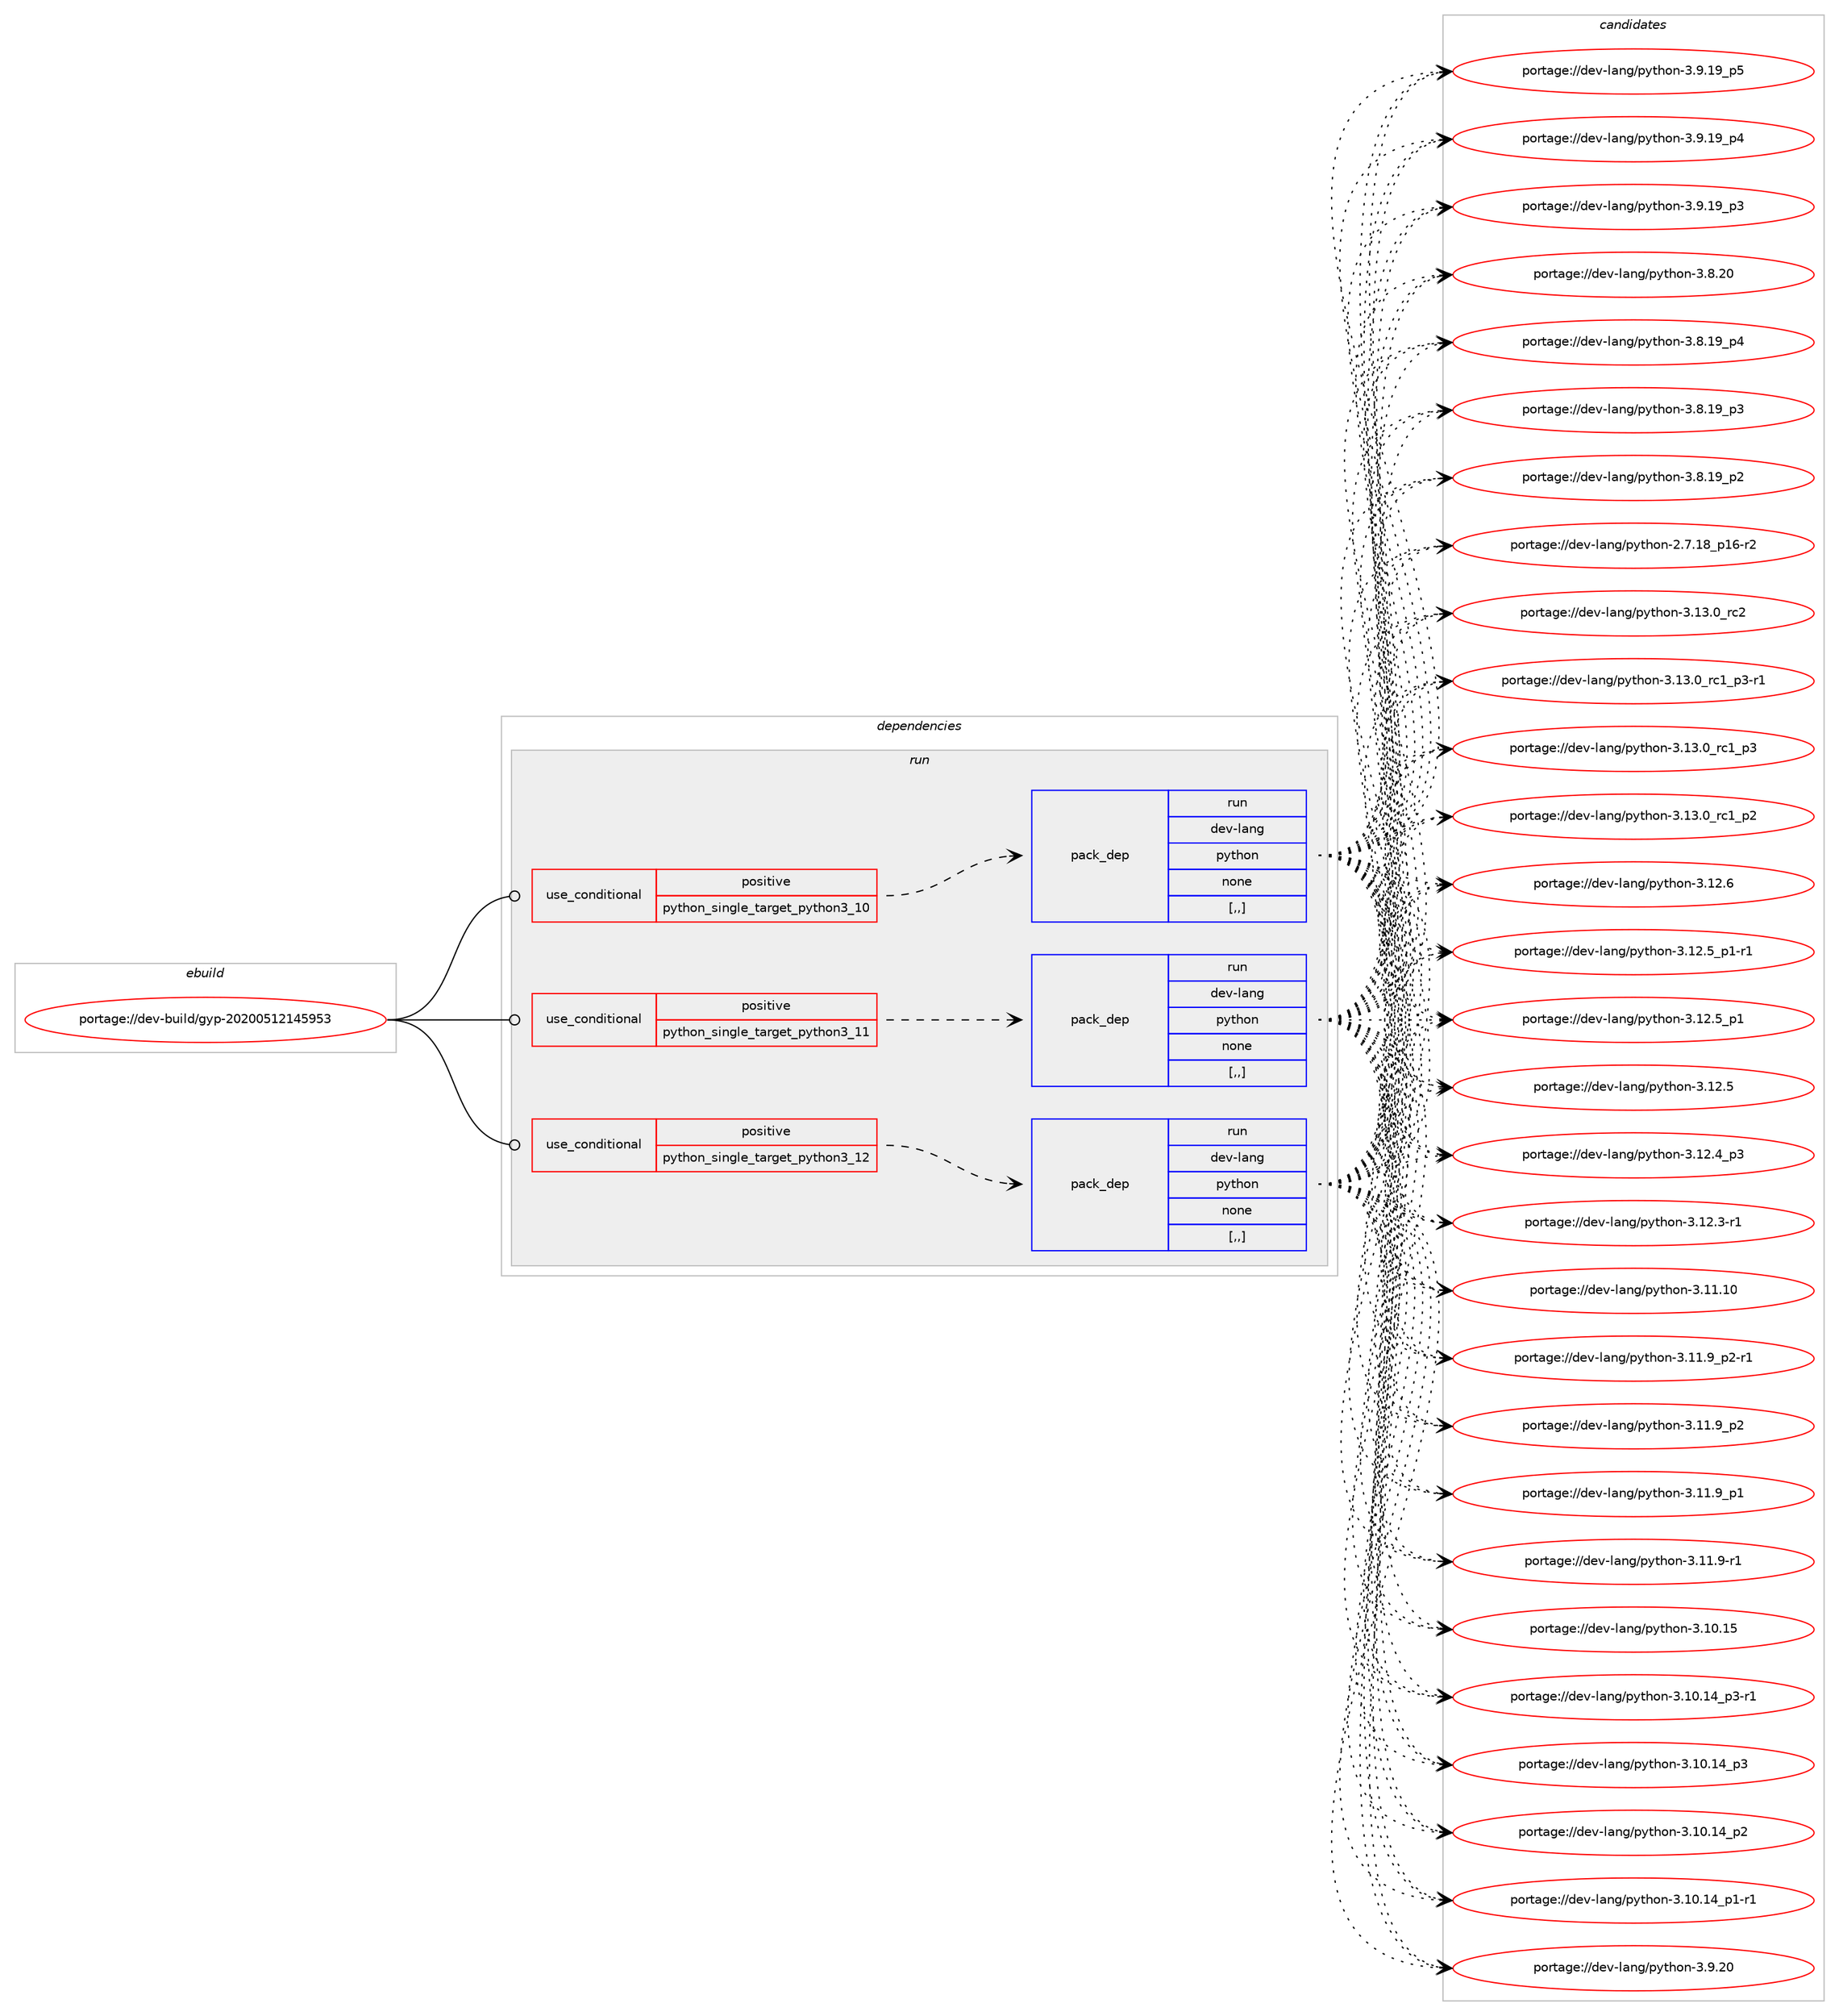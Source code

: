 digraph prolog {

# *************
# Graph options
# *************

newrank=true;
concentrate=true;
compound=true;
graph [rankdir=LR,fontname=Helvetica,fontsize=10,ranksep=1.5];#, ranksep=2.5, nodesep=0.2];
edge  [arrowhead=vee];
node  [fontname=Helvetica,fontsize=10];

# **********
# The ebuild
# **********

subgraph cluster_leftcol {
color=gray;
label=<<i>ebuild</i>>;
id [label="portage://dev-build/gyp-20200512145953", color=red, width=4, href="../dev-build/gyp-20200512145953.svg"];
}

# ****************
# The dependencies
# ****************

subgraph cluster_midcol {
color=gray;
label=<<i>dependencies</i>>;
subgraph cluster_compile {
fillcolor="#eeeeee";
style=filled;
label=<<i>compile</i>>;
}
subgraph cluster_compileandrun {
fillcolor="#eeeeee";
style=filled;
label=<<i>compile and run</i>>;
}
subgraph cluster_run {
fillcolor="#eeeeee";
style=filled;
label=<<i>run</i>>;
subgraph cond146606 {
dependency558073 [label=<<TABLE BORDER="0" CELLBORDER="1" CELLSPACING="0" CELLPADDING="4"><TR><TD ROWSPAN="3" CELLPADDING="10">use_conditional</TD></TR><TR><TD>positive</TD></TR><TR><TD>python_single_target_python3_10</TD></TR></TABLE>>, shape=none, color=red];
subgraph pack406945 {
dependency558074 [label=<<TABLE BORDER="0" CELLBORDER="1" CELLSPACING="0" CELLPADDING="4" WIDTH="220"><TR><TD ROWSPAN="6" CELLPADDING="30">pack_dep</TD></TR><TR><TD WIDTH="110">run</TD></TR><TR><TD>dev-lang</TD></TR><TR><TD>python</TD></TR><TR><TD>none</TD></TR><TR><TD>[,,]</TD></TR></TABLE>>, shape=none, color=blue];
}
dependency558073:e -> dependency558074:w [weight=20,style="dashed",arrowhead="vee"];
}
id:e -> dependency558073:w [weight=20,style="solid",arrowhead="odot"];
subgraph cond146607 {
dependency558075 [label=<<TABLE BORDER="0" CELLBORDER="1" CELLSPACING="0" CELLPADDING="4"><TR><TD ROWSPAN="3" CELLPADDING="10">use_conditional</TD></TR><TR><TD>positive</TD></TR><TR><TD>python_single_target_python3_11</TD></TR></TABLE>>, shape=none, color=red];
subgraph pack406946 {
dependency558076 [label=<<TABLE BORDER="0" CELLBORDER="1" CELLSPACING="0" CELLPADDING="4" WIDTH="220"><TR><TD ROWSPAN="6" CELLPADDING="30">pack_dep</TD></TR><TR><TD WIDTH="110">run</TD></TR><TR><TD>dev-lang</TD></TR><TR><TD>python</TD></TR><TR><TD>none</TD></TR><TR><TD>[,,]</TD></TR></TABLE>>, shape=none, color=blue];
}
dependency558075:e -> dependency558076:w [weight=20,style="dashed",arrowhead="vee"];
}
id:e -> dependency558075:w [weight=20,style="solid",arrowhead="odot"];
subgraph cond146608 {
dependency558077 [label=<<TABLE BORDER="0" CELLBORDER="1" CELLSPACING="0" CELLPADDING="4"><TR><TD ROWSPAN="3" CELLPADDING="10">use_conditional</TD></TR><TR><TD>positive</TD></TR><TR><TD>python_single_target_python3_12</TD></TR></TABLE>>, shape=none, color=red];
subgraph pack406947 {
dependency558078 [label=<<TABLE BORDER="0" CELLBORDER="1" CELLSPACING="0" CELLPADDING="4" WIDTH="220"><TR><TD ROWSPAN="6" CELLPADDING="30">pack_dep</TD></TR><TR><TD WIDTH="110">run</TD></TR><TR><TD>dev-lang</TD></TR><TR><TD>python</TD></TR><TR><TD>none</TD></TR><TR><TD>[,,]</TD></TR></TABLE>>, shape=none, color=blue];
}
dependency558077:e -> dependency558078:w [weight=20,style="dashed",arrowhead="vee"];
}
id:e -> dependency558077:w [weight=20,style="solid",arrowhead="odot"];
}
}

# **************
# The candidates
# **************

subgraph cluster_choices {
rank=same;
color=gray;
label=<<i>candidates</i>>;

subgraph choice406945 {
color=black;
nodesep=1;
choice10010111845108971101034711212111610411111045514649514648951149950 [label="portage://dev-lang/python-3.13.0_rc2", color=red, width=4,href="../dev-lang/python-3.13.0_rc2.svg"];
choice1001011184510897110103471121211161041111104551464951464895114994995112514511449 [label="portage://dev-lang/python-3.13.0_rc1_p3-r1", color=red, width=4,href="../dev-lang/python-3.13.0_rc1_p3-r1.svg"];
choice100101118451089711010347112121116104111110455146495146489511499499511251 [label="portage://dev-lang/python-3.13.0_rc1_p3", color=red, width=4,href="../dev-lang/python-3.13.0_rc1_p3.svg"];
choice100101118451089711010347112121116104111110455146495146489511499499511250 [label="portage://dev-lang/python-3.13.0_rc1_p2", color=red, width=4,href="../dev-lang/python-3.13.0_rc1_p2.svg"];
choice10010111845108971101034711212111610411111045514649504654 [label="portage://dev-lang/python-3.12.6", color=red, width=4,href="../dev-lang/python-3.12.6.svg"];
choice1001011184510897110103471121211161041111104551464950465395112494511449 [label="portage://dev-lang/python-3.12.5_p1-r1", color=red, width=4,href="../dev-lang/python-3.12.5_p1-r1.svg"];
choice100101118451089711010347112121116104111110455146495046539511249 [label="portage://dev-lang/python-3.12.5_p1", color=red, width=4,href="../dev-lang/python-3.12.5_p1.svg"];
choice10010111845108971101034711212111610411111045514649504653 [label="portage://dev-lang/python-3.12.5", color=red, width=4,href="../dev-lang/python-3.12.5.svg"];
choice100101118451089711010347112121116104111110455146495046529511251 [label="portage://dev-lang/python-3.12.4_p3", color=red, width=4,href="../dev-lang/python-3.12.4_p3.svg"];
choice100101118451089711010347112121116104111110455146495046514511449 [label="portage://dev-lang/python-3.12.3-r1", color=red, width=4,href="../dev-lang/python-3.12.3-r1.svg"];
choice1001011184510897110103471121211161041111104551464949464948 [label="portage://dev-lang/python-3.11.10", color=red, width=4,href="../dev-lang/python-3.11.10.svg"];
choice1001011184510897110103471121211161041111104551464949465795112504511449 [label="portage://dev-lang/python-3.11.9_p2-r1", color=red, width=4,href="../dev-lang/python-3.11.9_p2-r1.svg"];
choice100101118451089711010347112121116104111110455146494946579511250 [label="portage://dev-lang/python-3.11.9_p2", color=red, width=4,href="../dev-lang/python-3.11.9_p2.svg"];
choice100101118451089711010347112121116104111110455146494946579511249 [label="portage://dev-lang/python-3.11.9_p1", color=red, width=4,href="../dev-lang/python-3.11.9_p1.svg"];
choice100101118451089711010347112121116104111110455146494946574511449 [label="portage://dev-lang/python-3.11.9-r1", color=red, width=4,href="../dev-lang/python-3.11.9-r1.svg"];
choice1001011184510897110103471121211161041111104551464948464953 [label="portage://dev-lang/python-3.10.15", color=red, width=4,href="../dev-lang/python-3.10.15.svg"];
choice100101118451089711010347112121116104111110455146494846495295112514511449 [label="portage://dev-lang/python-3.10.14_p3-r1", color=red, width=4,href="../dev-lang/python-3.10.14_p3-r1.svg"];
choice10010111845108971101034711212111610411111045514649484649529511251 [label="portage://dev-lang/python-3.10.14_p3", color=red, width=4,href="../dev-lang/python-3.10.14_p3.svg"];
choice10010111845108971101034711212111610411111045514649484649529511250 [label="portage://dev-lang/python-3.10.14_p2", color=red, width=4,href="../dev-lang/python-3.10.14_p2.svg"];
choice100101118451089711010347112121116104111110455146494846495295112494511449 [label="portage://dev-lang/python-3.10.14_p1-r1", color=red, width=4,href="../dev-lang/python-3.10.14_p1-r1.svg"];
choice10010111845108971101034711212111610411111045514657465048 [label="portage://dev-lang/python-3.9.20", color=red, width=4,href="../dev-lang/python-3.9.20.svg"];
choice100101118451089711010347112121116104111110455146574649579511253 [label="portage://dev-lang/python-3.9.19_p5", color=red, width=4,href="../dev-lang/python-3.9.19_p5.svg"];
choice100101118451089711010347112121116104111110455146574649579511252 [label="portage://dev-lang/python-3.9.19_p4", color=red, width=4,href="../dev-lang/python-3.9.19_p4.svg"];
choice100101118451089711010347112121116104111110455146574649579511251 [label="portage://dev-lang/python-3.9.19_p3", color=red, width=4,href="../dev-lang/python-3.9.19_p3.svg"];
choice10010111845108971101034711212111610411111045514656465048 [label="portage://dev-lang/python-3.8.20", color=red, width=4,href="../dev-lang/python-3.8.20.svg"];
choice100101118451089711010347112121116104111110455146564649579511252 [label="portage://dev-lang/python-3.8.19_p4", color=red, width=4,href="../dev-lang/python-3.8.19_p4.svg"];
choice100101118451089711010347112121116104111110455146564649579511251 [label="portage://dev-lang/python-3.8.19_p3", color=red, width=4,href="../dev-lang/python-3.8.19_p3.svg"];
choice100101118451089711010347112121116104111110455146564649579511250 [label="portage://dev-lang/python-3.8.19_p2", color=red, width=4,href="../dev-lang/python-3.8.19_p2.svg"];
choice100101118451089711010347112121116104111110455046554649569511249544511450 [label="portage://dev-lang/python-2.7.18_p16-r2", color=red, width=4,href="../dev-lang/python-2.7.18_p16-r2.svg"];
dependency558074:e -> choice10010111845108971101034711212111610411111045514649514648951149950:w [style=dotted,weight="100"];
dependency558074:e -> choice1001011184510897110103471121211161041111104551464951464895114994995112514511449:w [style=dotted,weight="100"];
dependency558074:e -> choice100101118451089711010347112121116104111110455146495146489511499499511251:w [style=dotted,weight="100"];
dependency558074:e -> choice100101118451089711010347112121116104111110455146495146489511499499511250:w [style=dotted,weight="100"];
dependency558074:e -> choice10010111845108971101034711212111610411111045514649504654:w [style=dotted,weight="100"];
dependency558074:e -> choice1001011184510897110103471121211161041111104551464950465395112494511449:w [style=dotted,weight="100"];
dependency558074:e -> choice100101118451089711010347112121116104111110455146495046539511249:w [style=dotted,weight="100"];
dependency558074:e -> choice10010111845108971101034711212111610411111045514649504653:w [style=dotted,weight="100"];
dependency558074:e -> choice100101118451089711010347112121116104111110455146495046529511251:w [style=dotted,weight="100"];
dependency558074:e -> choice100101118451089711010347112121116104111110455146495046514511449:w [style=dotted,weight="100"];
dependency558074:e -> choice1001011184510897110103471121211161041111104551464949464948:w [style=dotted,weight="100"];
dependency558074:e -> choice1001011184510897110103471121211161041111104551464949465795112504511449:w [style=dotted,weight="100"];
dependency558074:e -> choice100101118451089711010347112121116104111110455146494946579511250:w [style=dotted,weight="100"];
dependency558074:e -> choice100101118451089711010347112121116104111110455146494946579511249:w [style=dotted,weight="100"];
dependency558074:e -> choice100101118451089711010347112121116104111110455146494946574511449:w [style=dotted,weight="100"];
dependency558074:e -> choice1001011184510897110103471121211161041111104551464948464953:w [style=dotted,weight="100"];
dependency558074:e -> choice100101118451089711010347112121116104111110455146494846495295112514511449:w [style=dotted,weight="100"];
dependency558074:e -> choice10010111845108971101034711212111610411111045514649484649529511251:w [style=dotted,weight="100"];
dependency558074:e -> choice10010111845108971101034711212111610411111045514649484649529511250:w [style=dotted,weight="100"];
dependency558074:e -> choice100101118451089711010347112121116104111110455146494846495295112494511449:w [style=dotted,weight="100"];
dependency558074:e -> choice10010111845108971101034711212111610411111045514657465048:w [style=dotted,weight="100"];
dependency558074:e -> choice100101118451089711010347112121116104111110455146574649579511253:w [style=dotted,weight="100"];
dependency558074:e -> choice100101118451089711010347112121116104111110455146574649579511252:w [style=dotted,weight="100"];
dependency558074:e -> choice100101118451089711010347112121116104111110455146574649579511251:w [style=dotted,weight="100"];
dependency558074:e -> choice10010111845108971101034711212111610411111045514656465048:w [style=dotted,weight="100"];
dependency558074:e -> choice100101118451089711010347112121116104111110455146564649579511252:w [style=dotted,weight="100"];
dependency558074:e -> choice100101118451089711010347112121116104111110455146564649579511251:w [style=dotted,weight="100"];
dependency558074:e -> choice100101118451089711010347112121116104111110455146564649579511250:w [style=dotted,weight="100"];
dependency558074:e -> choice100101118451089711010347112121116104111110455046554649569511249544511450:w [style=dotted,weight="100"];
}
subgraph choice406946 {
color=black;
nodesep=1;
choice10010111845108971101034711212111610411111045514649514648951149950 [label="portage://dev-lang/python-3.13.0_rc2", color=red, width=4,href="../dev-lang/python-3.13.0_rc2.svg"];
choice1001011184510897110103471121211161041111104551464951464895114994995112514511449 [label="portage://dev-lang/python-3.13.0_rc1_p3-r1", color=red, width=4,href="../dev-lang/python-3.13.0_rc1_p3-r1.svg"];
choice100101118451089711010347112121116104111110455146495146489511499499511251 [label="portage://dev-lang/python-3.13.0_rc1_p3", color=red, width=4,href="../dev-lang/python-3.13.0_rc1_p3.svg"];
choice100101118451089711010347112121116104111110455146495146489511499499511250 [label="portage://dev-lang/python-3.13.0_rc1_p2", color=red, width=4,href="../dev-lang/python-3.13.0_rc1_p2.svg"];
choice10010111845108971101034711212111610411111045514649504654 [label="portage://dev-lang/python-3.12.6", color=red, width=4,href="../dev-lang/python-3.12.6.svg"];
choice1001011184510897110103471121211161041111104551464950465395112494511449 [label="portage://dev-lang/python-3.12.5_p1-r1", color=red, width=4,href="../dev-lang/python-3.12.5_p1-r1.svg"];
choice100101118451089711010347112121116104111110455146495046539511249 [label="portage://dev-lang/python-3.12.5_p1", color=red, width=4,href="../dev-lang/python-3.12.5_p1.svg"];
choice10010111845108971101034711212111610411111045514649504653 [label="portage://dev-lang/python-3.12.5", color=red, width=4,href="../dev-lang/python-3.12.5.svg"];
choice100101118451089711010347112121116104111110455146495046529511251 [label="portage://dev-lang/python-3.12.4_p3", color=red, width=4,href="../dev-lang/python-3.12.4_p3.svg"];
choice100101118451089711010347112121116104111110455146495046514511449 [label="portage://dev-lang/python-3.12.3-r1", color=red, width=4,href="../dev-lang/python-3.12.3-r1.svg"];
choice1001011184510897110103471121211161041111104551464949464948 [label="portage://dev-lang/python-3.11.10", color=red, width=4,href="../dev-lang/python-3.11.10.svg"];
choice1001011184510897110103471121211161041111104551464949465795112504511449 [label="portage://dev-lang/python-3.11.9_p2-r1", color=red, width=4,href="../dev-lang/python-3.11.9_p2-r1.svg"];
choice100101118451089711010347112121116104111110455146494946579511250 [label="portage://dev-lang/python-3.11.9_p2", color=red, width=4,href="../dev-lang/python-3.11.9_p2.svg"];
choice100101118451089711010347112121116104111110455146494946579511249 [label="portage://dev-lang/python-3.11.9_p1", color=red, width=4,href="../dev-lang/python-3.11.9_p1.svg"];
choice100101118451089711010347112121116104111110455146494946574511449 [label="portage://dev-lang/python-3.11.9-r1", color=red, width=4,href="../dev-lang/python-3.11.9-r1.svg"];
choice1001011184510897110103471121211161041111104551464948464953 [label="portage://dev-lang/python-3.10.15", color=red, width=4,href="../dev-lang/python-3.10.15.svg"];
choice100101118451089711010347112121116104111110455146494846495295112514511449 [label="portage://dev-lang/python-3.10.14_p3-r1", color=red, width=4,href="../dev-lang/python-3.10.14_p3-r1.svg"];
choice10010111845108971101034711212111610411111045514649484649529511251 [label="portage://dev-lang/python-3.10.14_p3", color=red, width=4,href="../dev-lang/python-3.10.14_p3.svg"];
choice10010111845108971101034711212111610411111045514649484649529511250 [label="portage://dev-lang/python-3.10.14_p2", color=red, width=4,href="../dev-lang/python-3.10.14_p2.svg"];
choice100101118451089711010347112121116104111110455146494846495295112494511449 [label="portage://dev-lang/python-3.10.14_p1-r1", color=red, width=4,href="../dev-lang/python-3.10.14_p1-r1.svg"];
choice10010111845108971101034711212111610411111045514657465048 [label="portage://dev-lang/python-3.9.20", color=red, width=4,href="../dev-lang/python-3.9.20.svg"];
choice100101118451089711010347112121116104111110455146574649579511253 [label="portage://dev-lang/python-3.9.19_p5", color=red, width=4,href="../dev-lang/python-3.9.19_p5.svg"];
choice100101118451089711010347112121116104111110455146574649579511252 [label="portage://dev-lang/python-3.9.19_p4", color=red, width=4,href="../dev-lang/python-3.9.19_p4.svg"];
choice100101118451089711010347112121116104111110455146574649579511251 [label="portage://dev-lang/python-3.9.19_p3", color=red, width=4,href="../dev-lang/python-3.9.19_p3.svg"];
choice10010111845108971101034711212111610411111045514656465048 [label="portage://dev-lang/python-3.8.20", color=red, width=4,href="../dev-lang/python-3.8.20.svg"];
choice100101118451089711010347112121116104111110455146564649579511252 [label="portage://dev-lang/python-3.8.19_p4", color=red, width=4,href="../dev-lang/python-3.8.19_p4.svg"];
choice100101118451089711010347112121116104111110455146564649579511251 [label="portage://dev-lang/python-3.8.19_p3", color=red, width=4,href="../dev-lang/python-3.8.19_p3.svg"];
choice100101118451089711010347112121116104111110455146564649579511250 [label="portage://dev-lang/python-3.8.19_p2", color=red, width=4,href="../dev-lang/python-3.8.19_p2.svg"];
choice100101118451089711010347112121116104111110455046554649569511249544511450 [label="portage://dev-lang/python-2.7.18_p16-r2", color=red, width=4,href="../dev-lang/python-2.7.18_p16-r2.svg"];
dependency558076:e -> choice10010111845108971101034711212111610411111045514649514648951149950:w [style=dotted,weight="100"];
dependency558076:e -> choice1001011184510897110103471121211161041111104551464951464895114994995112514511449:w [style=dotted,weight="100"];
dependency558076:e -> choice100101118451089711010347112121116104111110455146495146489511499499511251:w [style=dotted,weight="100"];
dependency558076:e -> choice100101118451089711010347112121116104111110455146495146489511499499511250:w [style=dotted,weight="100"];
dependency558076:e -> choice10010111845108971101034711212111610411111045514649504654:w [style=dotted,weight="100"];
dependency558076:e -> choice1001011184510897110103471121211161041111104551464950465395112494511449:w [style=dotted,weight="100"];
dependency558076:e -> choice100101118451089711010347112121116104111110455146495046539511249:w [style=dotted,weight="100"];
dependency558076:e -> choice10010111845108971101034711212111610411111045514649504653:w [style=dotted,weight="100"];
dependency558076:e -> choice100101118451089711010347112121116104111110455146495046529511251:w [style=dotted,weight="100"];
dependency558076:e -> choice100101118451089711010347112121116104111110455146495046514511449:w [style=dotted,weight="100"];
dependency558076:e -> choice1001011184510897110103471121211161041111104551464949464948:w [style=dotted,weight="100"];
dependency558076:e -> choice1001011184510897110103471121211161041111104551464949465795112504511449:w [style=dotted,weight="100"];
dependency558076:e -> choice100101118451089711010347112121116104111110455146494946579511250:w [style=dotted,weight="100"];
dependency558076:e -> choice100101118451089711010347112121116104111110455146494946579511249:w [style=dotted,weight="100"];
dependency558076:e -> choice100101118451089711010347112121116104111110455146494946574511449:w [style=dotted,weight="100"];
dependency558076:e -> choice1001011184510897110103471121211161041111104551464948464953:w [style=dotted,weight="100"];
dependency558076:e -> choice100101118451089711010347112121116104111110455146494846495295112514511449:w [style=dotted,weight="100"];
dependency558076:e -> choice10010111845108971101034711212111610411111045514649484649529511251:w [style=dotted,weight="100"];
dependency558076:e -> choice10010111845108971101034711212111610411111045514649484649529511250:w [style=dotted,weight="100"];
dependency558076:e -> choice100101118451089711010347112121116104111110455146494846495295112494511449:w [style=dotted,weight="100"];
dependency558076:e -> choice10010111845108971101034711212111610411111045514657465048:w [style=dotted,weight="100"];
dependency558076:e -> choice100101118451089711010347112121116104111110455146574649579511253:w [style=dotted,weight="100"];
dependency558076:e -> choice100101118451089711010347112121116104111110455146574649579511252:w [style=dotted,weight="100"];
dependency558076:e -> choice100101118451089711010347112121116104111110455146574649579511251:w [style=dotted,weight="100"];
dependency558076:e -> choice10010111845108971101034711212111610411111045514656465048:w [style=dotted,weight="100"];
dependency558076:e -> choice100101118451089711010347112121116104111110455146564649579511252:w [style=dotted,weight="100"];
dependency558076:e -> choice100101118451089711010347112121116104111110455146564649579511251:w [style=dotted,weight="100"];
dependency558076:e -> choice100101118451089711010347112121116104111110455146564649579511250:w [style=dotted,weight="100"];
dependency558076:e -> choice100101118451089711010347112121116104111110455046554649569511249544511450:w [style=dotted,weight="100"];
}
subgraph choice406947 {
color=black;
nodesep=1;
choice10010111845108971101034711212111610411111045514649514648951149950 [label="portage://dev-lang/python-3.13.0_rc2", color=red, width=4,href="../dev-lang/python-3.13.0_rc2.svg"];
choice1001011184510897110103471121211161041111104551464951464895114994995112514511449 [label="portage://dev-lang/python-3.13.0_rc1_p3-r1", color=red, width=4,href="../dev-lang/python-3.13.0_rc1_p3-r1.svg"];
choice100101118451089711010347112121116104111110455146495146489511499499511251 [label="portage://dev-lang/python-3.13.0_rc1_p3", color=red, width=4,href="../dev-lang/python-3.13.0_rc1_p3.svg"];
choice100101118451089711010347112121116104111110455146495146489511499499511250 [label="portage://dev-lang/python-3.13.0_rc1_p2", color=red, width=4,href="../dev-lang/python-3.13.0_rc1_p2.svg"];
choice10010111845108971101034711212111610411111045514649504654 [label="portage://dev-lang/python-3.12.6", color=red, width=4,href="../dev-lang/python-3.12.6.svg"];
choice1001011184510897110103471121211161041111104551464950465395112494511449 [label="portage://dev-lang/python-3.12.5_p1-r1", color=red, width=4,href="../dev-lang/python-3.12.5_p1-r1.svg"];
choice100101118451089711010347112121116104111110455146495046539511249 [label="portage://dev-lang/python-3.12.5_p1", color=red, width=4,href="../dev-lang/python-3.12.5_p1.svg"];
choice10010111845108971101034711212111610411111045514649504653 [label="portage://dev-lang/python-3.12.5", color=red, width=4,href="../dev-lang/python-3.12.5.svg"];
choice100101118451089711010347112121116104111110455146495046529511251 [label="portage://dev-lang/python-3.12.4_p3", color=red, width=4,href="../dev-lang/python-3.12.4_p3.svg"];
choice100101118451089711010347112121116104111110455146495046514511449 [label="portage://dev-lang/python-3.12.3-r1", color=red, width=4,href="../dev-lang/python-3.12.3-r1.svg"];
choice1001011184510897110103471121211161041111104551464949464948 [label="portage://dev-lang/python-3.11.10", color=red, width=4,href="../dev-lang/python-3.11.10.svg"];
choice1001011184510897110103471121211161041111104551464949465795112504511449 [label="portage://dev-lang/python-3.11.9_p2-r1", color=red, width=4,href="../dev-lang/python-3.11.9_p2-r1.svg"];
choice100101118451089711010347112121116104111110455146494946579511250 [label="portage://dev-lang/python-3.11.9_p2", color=red, width=4,href="../dev-lang/python-3.11.9_p2.svg"];
choice100101118451089711010347112121116104111110455146494946579511249 [label="portage://dev-lang/python-3.11.9_p1", color=red, width=4,href="../dev-lang/python-3.11.9_p1.svg"];
choice100101118451089711010347112121116104111110455146494946574511449 [label="portage://dev-lang/python-3.11.9-r1", color=red, width=4,href="../dev-lang/python-3.11.9-r1.svg"];
choice1001011184510897110103471121211161041111104551464948464953 [label="portage://dev-lang/python-3.10.15", color=red, width=4,href="../dev-lang/python-3.10.15.svg"];
choice100101118451089711010347112121116104111110455146494846495295112514511449 [label="portage://dev-lang/python-3.10.14_p3-r1", color=red, width=4,href="../dev-lang/python-3.10.14_p3-r1.svg"];
choice10010111845108971101034711212111610411111045514649484649529511251 [label="portage://dev-lang/python-3.10.14_p3", color=red, width=4,href="../dev-lang/python-3.10.14_p3.svg"];
choice10010111845108971101034711212111610411111045514649484649529511250 [label="portage://dev-lang/python-3.10.14_p2", color=red, width=4,href="../dev-lang/python-3.10.14_p2.svg"];
choice100101118451089711010347112121116104111110455146494846495295112494511449 [label="portage://dev-lang/python-3.10.14_p1-r1", color=red, width=4,href="../dev-lang/python-3.10.14_p1-r1.svg"];
choice10010111845108971101034711212111610411111045514657465048 [label="portage://dev-lang/python-3.9.20", color=red, width=4,href="../dev-lang/python-3.9.20.svg"];
choice100101118451089711010347112121116104111110455146574649579511253 [label="portage://dev-lang/python-3.9.19_p5", color=red, width=4,href="../dev-lang/python-3.9.19_p5.svg"];
choice100101118451089711010347112121116104111110455146574649579511252 [label="portage://dev-lang/python-3.9.19_p4", color=red, width=4,href="../dev-lang/python-3.9.19_p4.svg"];
choice100101118451089711010347112121116104111110455146574649579511251 [label="portage://dev-lang/python-3.9.19_p3", color=red, width=4,href="../dev-lang/python-3.9.19_p3.svg"];
choice10010111845108971101034711212111610411111045514656465048 [label="portage://dev-lang/python-3.8.20", color=red, width=4,href="../dev-lang/python-3.8.20.svg"];
choice100101118451089711010347112121116104111110455146564649579511252 [label="portage://dev-lang/python-3.8.19_p4", color=red, width=4,href="../dev-lang/python-3.8.19_p4.svg"];
choice100101118451089711010347112121116104111110455146564649579511251 [label="portage://dev-lang/python-3.8.19_p3", color=red, width=4,href="../dev-lang/python-3.8.19_p3.svg"];
choice100101118451089711010347112121116104111110455146564649579511250 [label="portage://dev-lang/python-3.8.19_p2", color=red, width=4,href="../dev-lang/python-3.8.19_p2.svg"];
choice100101118451089711010347112121116104111110455046554649569511249544511450 [label="portage://dev-lang/python-2.7.18_p16-r2", color=red, width=4,href="../dev-lang/python-2.7.18_p16-r2.svg"];
dependency558078:e -> choice10010111845108971101034711212111610411111045514649514648951149950:w [style=dotted,weight="100"];
dependency558078:e -> choice1001011184510897110103471121211161041111104551464951464895114994995112514511449:w [style=dotted,weight="100"];
dependency558078:e -> choice100101118451089711010347112121116104111110455146495146489511499499511251:w [style=dotted,weight="100"];
dependency558078:e -> choice100101118451089711010347112121116104111110455146495146489511499499511250:w [style=dotted,weight="100"];
dependency558078:e -> choice10010111845108971101034711212111610411111045514649504654:w [style=dotted,weight="100"];
dependency558078:e -> choice1001011184510897110103471121211161041111104551464950465395112494511449:w [style=dotted,weight="100"];
dependency558078:e -> choice100101118451089711010347112121116104111110455146495046539511249:w [style=dotted,weight="100"];
dependency558078:e -> choice10010111845108971101034711212111610411111045514649504653:w [style=dotted,weight="100"];
dependency558078:e -> choice100101118451089711010347112121116104111110455146495046529511251:w [style=dotted,weight="100"];
dependency558078:e -> choice100101118451089711010347112121116104111110455146495046514511449:w [style=dotted,weight="100"];
dependency558078:e -> choice1001011184510897110103471121211161041111104551464949464948:w [style=dotted,weight="100"];
dependency558078:e -> choice1001011184510897110103471121211161041111104551464949465795112504511449:w [style=dotted,weight="100"];
dependency558078:e -> choice100101118451089711010347112121116104111110455146494946579511250:w [style=dotted,weight="100"];
dependency558078:e -> choice100101118451089711010347112121116104111110455146494946579511249:w [style=dotted,weight="100"];
dependency558078:e -> choice100101118451089711010347112121116104111110455146494946574511449:w [style=dotted,weight="100"];
dependency558078:e -> choice1001011184510897110103471121211161041111104551464948464953:w [style=dotted,weight="100"];
dependency558078:e -> choice100101118451089711010347112121116104111110455146494846495295112514511449:w [style=dotted,weight="100"];
dependency558078:e -> choice10010111845108971101034711212111610411111045514649484649529511251:w [style=dotted,weight="100"];
dependency558078:e -> choice10010111845108971101034711212111610411111045514649484649529511250:w [style=dotted,weight="100"];
dependency558078:e -> choice100101118451089711010347112121116104111110455146494846495295112494511449:w [style=dotted,weight="100"];
dependency558078:e -> choice10010111845108971101034711212111610411111045514657465048:w [style=dotted,weight="100"];
dependency558078:e -> choice100101118451089711010347112121116104111110455146574649579511253:w [style=dotted,weight="100"];
dependency558078:e -> choice100101118451089711010347112121116104111110455146574649579511252:w [style=dotted,weight="100"];
dependency558078:e -> choice100101118451089711010347112121116104111110455146574649579511251:w [style=dotted,weight="100"];
dependency558078:e -> choice10010111845108971101034711212111610411111045514656465048:w [style=dotted,weight="100"];
dependency558078:e -> choice100101118451089711010347112121116104111110455146564649579511252:w [style=dotted,weight="100"];
dependency558078:e -> choice100101118451089711010347112121116104111110455146564649579511251:w [style=dotted,weight="100"];
dependency558078:e -> choice100101118451089711010347112121116104111110455146564649579511250:w [style=dotted,weight="100"];
dependency558078:e -> choice100101118451089711010347112121116104111110455046554649569511249544511450:w [style=dotted,weight="100"];
}
}

}
